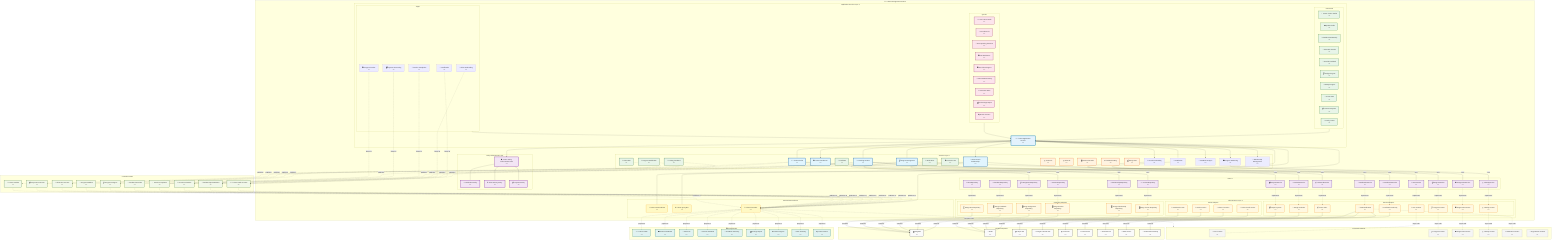 graph TB
    %% ===== TRAINER MANAGEMENT CONTEXT =====
    subgraph TrainerContext ["👨‍🏫 Trainer Management Context"]
        
        %% ===== APPLICATION SERVICE LAYER =====
        subgraph TrainerApplicationLayer ["Application Service Layer <<Application>>"]
            TrainerApplicationService["👨‍🏫 Trainer Application Service<br/><<ApplicationService>>"]
            
            %% Commands
            subgraph TrainerCommands ["Commands"]
                CreateTrainerProfileCmd["➕ Create Trainer Profile<br/><<Command>>"]
                UpdateTrainerProfileCmd["✏️ Update Profile<br/><<Command>>"]
                EstablishRelationshipCmd["🤝 Establish Relationship<br/><<Command>>"]
                ScheduleSessionCmd["📅 Schedule Session<br/><<Command>>"]
                ProvideTrainingFeedbackCmd["💬 Provide Feedback<br/><<Command>>"]
                AssignProgramCmd["📋 Assign Program<br/><<Command>>"]
                ModifyProgramCmd["🔧 Modify Program<br/><<Command>>"]
                CreateClientAlertCmd["🚨 Create Alert<br/><<Command>>"]
                ProcessPaymentCmd["💳 Process Payment<br/><<Command>>"]
                CertifyTrainerCmd["🏅 Certify Trainer<br/><<Command>>"]
            end
            
            %% Queries
            subgraph TrainerQueries ["Queries"]
                GetTrainerProfileQuery["👨‍🏫 Get Trainer Profile<br/><<Query>>"]
                GetClientListQuery["👥 Get Client List<br/><<Query>>"]
                GetUpcomingSessionsQuery["📅 Get Upcoming Sessions<br/><<Query>>"]
                GetTrainerDashboardQuery["📊 Get Dashboard<br/><<Query>>"]
                GetClientProgressQuery["📈 Get Client Progress<br/><<Query>>"]
                GetFeedbackHistoryQuery["💬 Get Feedback History<br/><<Query>>"]
                GetActiveAlertsQuery["🚨 Get Active Alerts<br/><<Query>>"]
                GetEarningsReportQuery["💰 Get Earnings Report<br/><<Query>>"]
                SearchTrainersQuery["🔍 Search Trainers<br/><<Query>>"]
            end
            
            %% Sagas
            subgraph TrainerSagas ["Sagas"]
                ClientOnboardingSaga["🎯 Client Onboarding<br/><<Saga>>"]
                SessionCompletionSaga["📅 Session Completion<br/><<Saga>>"]
                PaymentProcessingSaga["💳 Payment Processing<br/><<Saga>>"]
                ProgressReviewSaga["📊 Progress Review<br/><<Saga>>"]
                CertificationSaga["🏅 Certification<br/><<Saga>>"]
            end
        end
        
        %% ===== DOMAIN LAYER (HEXAGON CORE) =====
        subgraph TrainerDomain ["Domain Layer <<DomainCore>>"]
            direction TB
            
            %% Aggregates
            TrainerProfile["👨‍🏫 Trainer Profile<br/><<AggregateRoot>>"]
            ClientCoachRelationship["🤝 Client-Coach Relationship<br/><<AggregateRoot>>"]
            CoachingSession["📅 Coaching Session<br/><<AggregateRoot>>"]
            ProgramAssignment["📋 Program Assignment<br/><<AggregateRoot>>"]
            TrainerDashboard["📊 Trainer Dashboard<br/><<AggregateRoot>>"]
            
            %% Entities
            Certificate["🏅 Certificate<br/><<Entity>>"]
            ClientAlert["🚨 Client Alert<br/><<Entity>>"]
            TrainingFeedback["💬 Training Feedback<br/><<Entity>>"]
            MediaNote["📝 Media Note<br/><<Entity>>"]
            PermissionSet["🔒 Permission Set<br/><<Entity>>"]
            ProgramModification["🔧 Program Modification<br/><<Entity>>"]
            
            %% Value Objects
            TrainerId["🆔 Trainer ID<br/><<ValueObject>>"]
            ClientId["🆔 Client ID<br/><<ValueObject>>"]
            SessionDuration["⏱️ Session Duration<br/><<ValueObject>>"]
            FeedbackRating["⭐ Feedback Rating<br/><<ValueObject>>"]
            HourlyRate["💰 Hourly Rate<br/><<ValueObject>>"]
            
            %% Domain Services
            RelationshipManagementService["🤝 Relationship Management<br/><<DomainService>>"]
            SessionSchedulingService["📅 Session Scheduling<br/><<DomainService>>"]
            FeedbackAnalysisService["💬 Feedback Analysis<br/><<DomainService>>"]
            ProgressMonitoringService["📊 Progress Monitoring<br/><<DomainService>>"]
            CertificationService["🏅 Certification<br/><<DomainService>>"]
        end
        
        %% ===== PORTS (DOMAIN INTERFACES) =====
        subgraph TrainerPorts ["Ports <<Port>>"]
            direction TB
            
            %% Repository Ports
            ITrainerRepo["👨‍🏫 ITrainerRepository<br/><<Port>>"]
            IRelationshipRepo["🤝 IRelationshipRepository<br/><<Port>>"]
            ISessionRepo["📅 ISessionRepository<br/><<Port>>"]
            IAssignmentRepo["📋 IAssignmentRepository<br/><<Port>>"]
            IFeedbackRepo["💬 IFeedbackRepository<br/><<Port>>"]
            IAlertRepo["🚨 IAlertRepository<br/><<Port>>"]
            
            %% Service Ports
            IPaymentService["💳 IPaymentService<br/><<Port>>"]
            ICalendarService["📅 ICalendarService<br/><<Port>>"]
            IVideoCallService["📹 IVideoCallService<br/><<Port>>"]
            INotificationService["🔔 INotificationService<br/><<Port>>"]
            IUserService["👤 IUserService<br/><<Port>>"]
            IProgramService["📋 IProgramService<br/><<Port>>"]
            IProgressionService["📈 IProgressionService<br/><<Port>>"]
            IIdentityService["🆔 IIdentityService<br/><<Port>>"]
            ICertificationService["🏅 ICertificationService<br/><<Port>>"]
        end
        
        %% ===== INFRASTRUCTURE LAYER (ADAPTERS) =====
        subgraph TrainerAdapters ["Infrastructure Layer <<Adapter>>"]
            direction TB
            
            %% Repository Adapters
            subgraph TrainerRepositoryAdapters ["Repository Adapters"]
                MongoTrainerRepo["🗄️ Mongo Trainer Repository<br/><<RepositoryAdapter>>"]
                MongoRelationshipRepo["🗄️ Mongo Relationship Repository<br/><<RepositoryAdapter>>"]
                MongoSessionRepo["🗄️ Mongo Session Repository<br/><<RepositoryAdapter>>"]
                MongoAssignmentRepo["🗄️ Mongo Assignment Repository<br/><<RepositoryAdapter>>"]
                MongoFeedbackRepo["🗄️ Mongo Feedback Repository<br/><<RepositoryAdapter>>"]
                MongoAlertRepo["🗄️ Mongo Alert Repository<br/><<RepositoryAdapter>>"]
            end
            
            %% Service Adapters
            subgraph TrainerServiceAdapters ["Service Adapters"]
                StripePaymentAdapter["💳 Stripe Payment<br/><<PaymentAdapter>>"]
                GoogleCalendarAdapter["📅 Google Calendar<br/><<CalendarAdapter>>"]
                ZoomVideoAdapter["📹 Zoom Video<br/><<VideoAdapter>>"]
                FCMNotificationAdapter["📱 FCM Notification<br/><<NotificationAdapter>>"]
                UserContextAdapter["👤 User Context<br/><<ContextAdapter>>"]
                ProgramContextAdapter["📋 Program Context<br/><<ContextAdapter>>"]
                ProgressionContextAdapter["📈 Progression Context<br/><<ContextAdapter>>"]
                IdentityContextAdapter["🆔 Identity Context<br/><<ContextAdapter>>"]
                CertificationAuthorityAdapter["🏅 Certification Authority<br/><<CertificationAdapter>>"]
            end
            
            %% Cache Adapters
            subgraph TrainerCacheAdapters ["Cache Adapters"]
                TrainerProfileCache["💾 Trainer Profile Cache<br/><<CacheAdapter>>"]
                ClientListCache["💾 Client List Cache<br/><<CacheAdapter>>"]
                SessionCache["💾 Session Cache<br/><<CacheAdapter>>"]
                DashboardCache["💾 Dashboard Cache<br/><<CacheAdapter>>"]
            end
        end
        
        %% ===== CONTEXT BUS INTERFACES =====
        subgraph TrainerContextBus ["Context Bus Interfaces"]
            TrainerCommandBus["⚡ Trainer Command Bus<br/><<CommandBus>>"]
            TrainerQueryBus["❓ Trainer Query Bus<br/><<QueryBus>>"]
            TrainerEventBus["📨 Trainer Event Bus<br/><<EventBus>>"]
        end
        
        %% ===== POLICY ENFORCEMENT =====
        subgraph TrainerPolicyLayer ["Policy Enforcement Layer"]
            TrainerPolicyEnforcementPoint["🛡️ Trainer Policy Enforcement Point<br/><<PEP>>"]
            CertificationPolicyService["🏅 Certification Policy<br/><<Policy>>"]
            ClientPrivacyPolicyService["🔒 Client Privacy Policy<br/><<Policy>>"]
            PaymentPolicyService["💳 Payment Policy<br/><<Policy>>"]
        end
    end
    
    %% ===== EXTERNAL SYSTEMS =====
    subgraph TrainerExternal ["🌐 External Systems"]
        MongoDB["🗄️ MongoDB<br/><<Database>>"]
        RedisCache["🔴 Redis<br/><<Cache>>"]
        StripeAPI["💳 Stripe API<br/><<PaymentService>>"]
        GoogleCalendarAPI["📅 Google Calendar API<br/><<CalendarService>>"]
        ZoomAPI["📹 Zoom API<br/><<VideoService>>"]
        FCMService["📱 FCM Service<br/><<NotificationService>>"]
        EmailService["📧 Email Service<br/><<EmailService>>"]
        SMSService["📱 SMS Service<br/><<SMSService>>"]
        CertificationAuthority["🏅 Certification Authority<br/><<CertificationService>>"]
    end
    
    %% ===== EVENTS =====
    subgraph TrainerEvents ["📨 Domain Events"]
        TrainerProfileCreatedEvent["👨‍🏫 Trainer Profile Created<br/><<DomainEvent>>"]
        RelationshipEstablishedEvent["🤝 Relationship Established<br/><<DomainEvent>>"]
        SessionScheduledEvent["📅 Session Scheduled<br/><<DomainEvent>>"]
        SessionCompletedEvent["✅ Session Completed<br/><<DomainEvent>>"]
        FeedbackProvidedEvent["💬 Feedback Provided<br/><<DomainEvent>>"]
        ProgramAssignedEvent["📋 Program Assigned<br/><<DomainEvent>>"]
        ProgramModifiedEvent["🔧 Program Modified<br/><<DomainEvent>>"]
        ClientAlertCreatedEvent["🚨 Client Alert Created<br/><<DomainEvent>>"]
        PaymentProcessedEvent["💳 Payment Processed<br/><<DomainEvent>>"]
        TrainerCertifiedEvent["🏅 Trainer Certified<br/><<DomainEvent>>"]
    end
    
    %% ===== READ MODELS =====
    subgraph TrainerReadModels ["📊 Read Models"]
        TrainerProfileRM["👨‍🏫 Trainer Profile<br/><<ReadModel>>"]
        TrainerDashboardRM["📊 Trainer Dashboard<br/><<ReadModel>>"]
        ClientListRM["👥 Client List<br/><<ReadModel>>"]
        SessionScheduleRM["📅 Session Schedule<br/><<ReadModel>>"]
        FeedbackSummaryRM["💬 Feedback Summary<br/><<ReadModel>>"]
        EarningsReportRM["💰 Earnings Report<br/><<ReadModel>>"]
        ClientProgressRM["📈 Client Progress<br/><<ReadModel>>"]
        AlertSummaryRM["🚨 Alert Summary<br/><<ReadModel>>"]
        TrainerSearchRM["🔍 Trainer Search<br/><<ReadModel>>"]
    end
    
    %% ===== EXTERNAL CONTEXT REFERENCES =====
    subgraph ExternalContexts ["🌐 External Contexts"]
        UserContext["👤 User Context<br/><<ExternalContext>>"]
        ProgramContext["📋 Program Context<br/><<ExternalContext>>"]
        ProgressionContext["📈 Progression Context<br/><<ExternalContext>>"]
        IdentityContext["🆔 Identity Context<br/><<ExternalContext>>"]
        NotificationContext["🔔 Notification Context<br/><<ExternalContext>>"]
        OrganizationContext["🏢 Organization Context<br/><<ExternalContext>>"]
    end
    
    %% ===== RELATIONSHIPS =====
    
    %% Application Service orchestrates everything
    TrainerApplicationService --> TrainerCommandBus
    TrainerApplicationService --> TrainerQueryBus
    TrainerApplicationService --> TrainerEventBus
    
    %% Commands and Queries through Application Service
    TrainerCommands --> TrainerApplicationService
    TrainerQueries --> TrainerApplicationService
    TrainerSagas --> TrainerApplicationService
    
    %% Application Service to Domain (orchestration)
    TrainerApplicationService --> TrainerProfile
    TrainerApplicationService --> ClientCoachRelationship
    TrainerApplicationService --> CoachingSession
    TrainerApplicationService --> ProgramAssignment
    TrainerApplicationService --> TrainerDashboard
    TrainerApplicationService --> RelationshipManagementService
    TrainerApplicationService --> SessionSchedulingService
    TrainerApplicationService --> FeedbackAnalysisService
    TrainerApplicationService --> ProgressMonitoringService
    TrainerApplicationService --> CertificationService
    
    %% Policy Enforcement Integration
    TrainerApplicationService --> TrainerPolicyEnforcementPoint
    TrainerPolicyEnforcementPoint --> CertificationPolicyService
    TrainerPolicyEnforcementPoint --> ClientPrivacyPolicyService
    TrainerPolicyEnforcementPoint --> PaymentPolicyService
    
    %% Domain to Ports (Dependency Inversion)
    TrainerProfile -->|uses| ITrainerRepo
    TrainerProfile -->|uses| IPaymentService
    ClientCoachRelationship -->|uses| IRelationshipRepo
    ClientCoachRelationship -->|uses| IUserService
    CoachingSession -->|uses| ISessionRepo
    CoachingSession -->|uses| ICalendarService
    CoachingSession -->|uses| IVideoCallService
    ProgramAssignment -->|uses| IAssignmentRepo
    ProgramAssignment -->|uses| IProgramService
    SessionSchedulingService -->|uses| INotificationService
    ProgressMonitoringService -->|uses| IProgressionService
    CertificationService -->|uses| ICertificationService
    RelationshipManagementService -->|uses| IIdentityService
    
    %% Ports to Adapters (Implementation)
    ITrainerRepo -.->|implements| MongoTrainerRepo
    IRelationshipRepo -.->|implements| MongoRelationshipRepo
    ISessionRepo -.->|implements| MongoSessionRepo
    IAssignmentRepo -.->|implements| MongoAssignmentRepo
    IFeedbackRepo -.->|implements| MongoFeedbackRepo
    IAlertRepo -.->|implements| MongoAlertRepo
    IPaymentService -.->|implements| StripePaymentAdapter
    ICalendarService -.->|implements| GoogleCalendarAdapter
    IVideoCallService -.->|implements| ZoomVideoAdapter
    INotificationService -.->|implements| FCMNotificationAdapter
    IUserService -.->|implements| UserContextAdapter
    IProgramService -.->|implements| ProgramContextAdapter
    IProgressionService -.->|implements| ProgressionContextAdapter
    IIdentityService -.->|implements| IdentityContextAdapter
    ICertificationService -.->|implements| CertificationAuthorityAdapter
    
    %% Adapters to External Systems
    MongoTrainerRepo -->|connects| MongoDB
    MongoRelationshipRepo -->|connects| MongoDB
    MongoSessionRepo -->|connects| MongoDB
    MongoAssignmentRepo -->|connects| MongoDB
    MongoFeedbackRepo -->|connects| MongoDB
    MongoAlertRepo -->|connects| MongoDB
    TrainerProfileCache -->|connects| RedisCache
    ClientListCache -->|connects| RedisCache
    SessionCache -->|connects| RedisCache
    DashboardCache -->|connects| RedisCache
    StripePaymentAdapter -->|connects| StripeAPI
    GoogleCalendarAdapter -->|connects| GoogleCalendarAPI
    ZoomVideoAdapter -->|connects| ZoomAPI
    FCMNotificationAdapter -->|connects| FCMService
    FCMNotificationAdapter -->|also uses| EmailService
    FCMNotificationAdapter -->|also uses| SMSService
    CertificationAuthorityAdapter -->|connects| CertificationAuthority
    
    %% Cross-Context Communication
    UserContextAdapter -.->|async calls| UserContext
    ProgramContextAdapter -.->|async calls| ProgramContext
    ProgressionContextAdapter -.->|async calls| ProgressionContext
    IdentityContextAdapter -.->|async calls| IdentityContext
    FCMNotificationAdapter -.->|async calls| NotificationContext
    
    %% Domain Events
    TrainerProfile -.->|publishes| TrainerProfileCreatedEvent
    TrainerProfile -.->|publishes| TrainerCertifiedEvent
    ClientCoachRelationship -.->|publishes| RelationshipEstablishedEvent
    CoachingSession -.->|publishes| SessionScheduledEvent
    CoachingSession -.->|publishes| SessionCompletedEvent
    TrainingFeedback -.->|publishes| FeedbackProvidedEvent
    ProgramAssignment -.->|publishes| ProgramAssignedEvent
    ProgramModification -.->|publishes| ProgramModifiedEvent
    ClientAlert -.->|publishes| ClientAlertCreatedEvent
    TrainerProfile -.->|publishes| PaymentProcessedEvent
    
    %% Event to Read Models (via Event Bus)
    TrainerEventBus -.->|projects to| TrainerProfileRM
    TrainerEventBus -.->|projects to| TrainerDashboardRM
    TrainerEventBus -.->|projects to| ClientListRM
    TrainerEventBus -.->|projects to| SessionScheduleRM
    TrainerEventBus -.->|projects to| FeedbackSummaryRM
    TrainerEventBus -.->|projects to| EarningsReportRM
    TrainerEventBus -.->|projects to| ClientProgressRM
    TrainerEventBus -.->|projects to| AlertSummaryRM
    TrainerEventBus -.->|projects to| TrainerSearchRM
    
    %% Events to Event Bus
    TrainerProfileCreatedEvent -.->|publishes to| TrainerEventBus
    RelationshipEstablishedEvent -.->|publishes to| TrainerEventBus
    SessionScheduledEvent -.->|publishes to| TrainerEventBus
    SessionCompletedEvent -.->|publishes to| TrainerEventBus
    FeedbackProvidedEvent -.->|publishes to| TrainerEventBus
    ProgramAssignedEvent -.->|publishes to| TrainerEventBus
    ProgramModifiedEvent -.->|publishes to| TrainerEventBus
    ClientAlertCreatedEvent -.->|publishes to| TrainerEventBus
    PaymentProcessedEvent -.->|publishes to| TrainerEventBus
    TrainerCertifiedEvent -.->|publishes to| TrainerEventBus
    
    %% Sagas listen to events
    ClientOnboardingSaga -.->|listens to| RelationshipEstablishedEvent
    SessionCompletionSaga -.->|listens to| SessionCompletedEvent
    PaymentProcessingSaga -.->|listens to| SessionCompletedEvent
    ProgressReviewSaga -.->|listens to| FeedbackProvidedEvent
    CertificationSaga -.->|listens to| TrainerProfileCreatedEvent
    
    %% Context Bus to External Event Bus
    TrainerEventBus -.->|integrates with| ExternalContexts
    
    %% ===== STYLING =====
    classDef aggregate fill:#e1f5fe,stroke:#01579b,stroke-width:3px
    classDef entity fill:#e8f5e8,stroke:#1b5e20,stroke-width:2px
    classDef valueObject fill:#fff3e0,stroke:#e65100,stroke-width:2px
    classDef port fill:#f3e5f5,stroke:#4a148c,stroke-width:2px
    classDef adapter fill:#fff8e1,stroke:#f57f17,stroke-width:2px
    classDef external fill:#fafafa,stroke:#424242,stroke-width:2px
    classDef command fill:#e8f5e8,stroke:#2e7d32,stroke-width:2px
    classDef query fill:#fce4ec,stroke:#880e4f,stroke-width:2px
    classDef event fill:#f1f8e9,stroke:#33691e,stroke-width:2px
    classDef readModel fill:#e0f2f1,stroke:#00695c,stroke-width:2px
    classDef externalContext fill:#f5f5f5,stroke:#757575,stroke-width:2px,stroke-dasharray: 5 5
    classDef applicationService fill:#e3f2fd,stroke:#0277bd,stroke-width:4px
    classDef contextBus fill:#fff9c4,stroke:#f9a825,stroke-width:2px
    classDef policy fill:#f3e5f5,stroke:#7b1fa2,stroke-width:3px
    
    class TrainerProfile,ClientCoachRelationship,CoachingSession,ProgramAssignment,TrainerDashboard aggregate
    class Certificate,ClientAlert,TrainingFeedback,MediaNote,PermissionSet,ProgramModification entity
    class TrainerId,ClientId,SessionDuration,FeedbackRating,HourlyRate valueObject
    class ITrainerRepo,IRelationshipRepo,ISessionRepo,IAssignmentRepo,IFeedbackRepo,IAlertRepo,IPaymentService,ICalendarService,IVideoCallService,INotificationService,IUserService,IProgramService,IProgressionService,IIdentityService,ICertificationService port
    class MongoTrainerRepo,MongoRelationshipRepo,MongoSessionRepo,MongoAssignmentRepo,MongoFeedbackRepo,MongoAlertRepo,StripePaymentAdapter,GoogleCalendarAdapter,ZoomVideoAdapter,FCMNotificationAdapter,UserContextAdapter,ProgramContextAdapter,ProgressionContextAdapter,IdentityContextAdapter,CertificationAuthorityAdapter,TrainerProfileCache,ClientListCache,SessionCache,DashboardCache adapter
    class MongoDB,RedisCache,StripeAPI,GoogleCalendarAPI,ZoomAPI,FCMService,EmailService,SMSService,CertificationAuthority external
    class CreateTrainerProfileCmd,UpdateTrainerProfileCmd,EstablishRelationshipCmd,ScheduleSessionCmd,ProvideTrainingFeedbackCmd,AssignProgramCmd,ModifyProgramCmd,CreateClientAlertCmd,ProcessPaymentCmd,CertifyTrainerCmd command
    class GetTrainerProfileQuery,GetClientListQuery,GetUpcomingSessionsQuery,GetTrainerDashboardQuery,GetClientProgressQuery,GetFeedbackHistoryQuery,GetActiveAlertsQuery,GetEarningsReportQuery,SearchTrainersQuery query
    class TrainerProfileCreatedEvent,RelationshipEstablishedEvent,SessionScheduledEvent,SessionCompletedEvent,FeedbackProvidedEvent,ProgramAssignedEvent,ProgramModifiedEvent,ClientAlertCreatedEvent,PaymentProcessedEvent,TrainerCertifiedEvent event
    class TrainerProfileRM,TrainerDashboardRM,ClientListRM,SessionScheduleRM,FeedbackSummaryRM,EarningsReportRM,ClientProgressRM,AlertSummaryRM,TrainerSearchRM readModel
    class UserContext,ProgramContext,ProgressionContext,IdentityContext,NotificationContext,OrganizationContext externalContext
    class TrainerApplicationService applicationService
    class TrainerCommandBus,TrainerQueryBus,TrainerEventBus contextBus
    class TrainerPolicyEnforcementPoint,CertificationPolicyService,ClientPrivacyPolicyService,PaymentPolicyService policy